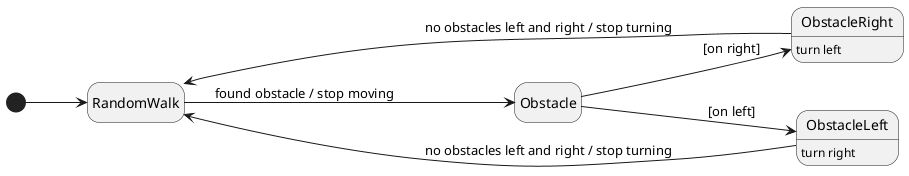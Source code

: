 @startuml random_walk_collision_avoidance

left to right direction
hide empty description

[*] --> RandomWalk
RandomWalk --> Obstacle : found obstacle / stop moving

state Obstacle <<choice>>
Obstacle --> ObstacleRight : [on right]
Obstacle --> ObstacleLeft : [on left]

ObstacleLeft : turn right
ObstacleLeft -u-> RandomWalk : no obstacles left and right / stop turning

ObstacleRight : turn left
ObstacleRight -u-> RandomWalk : no obstacles left and right / stop turning

@enduml